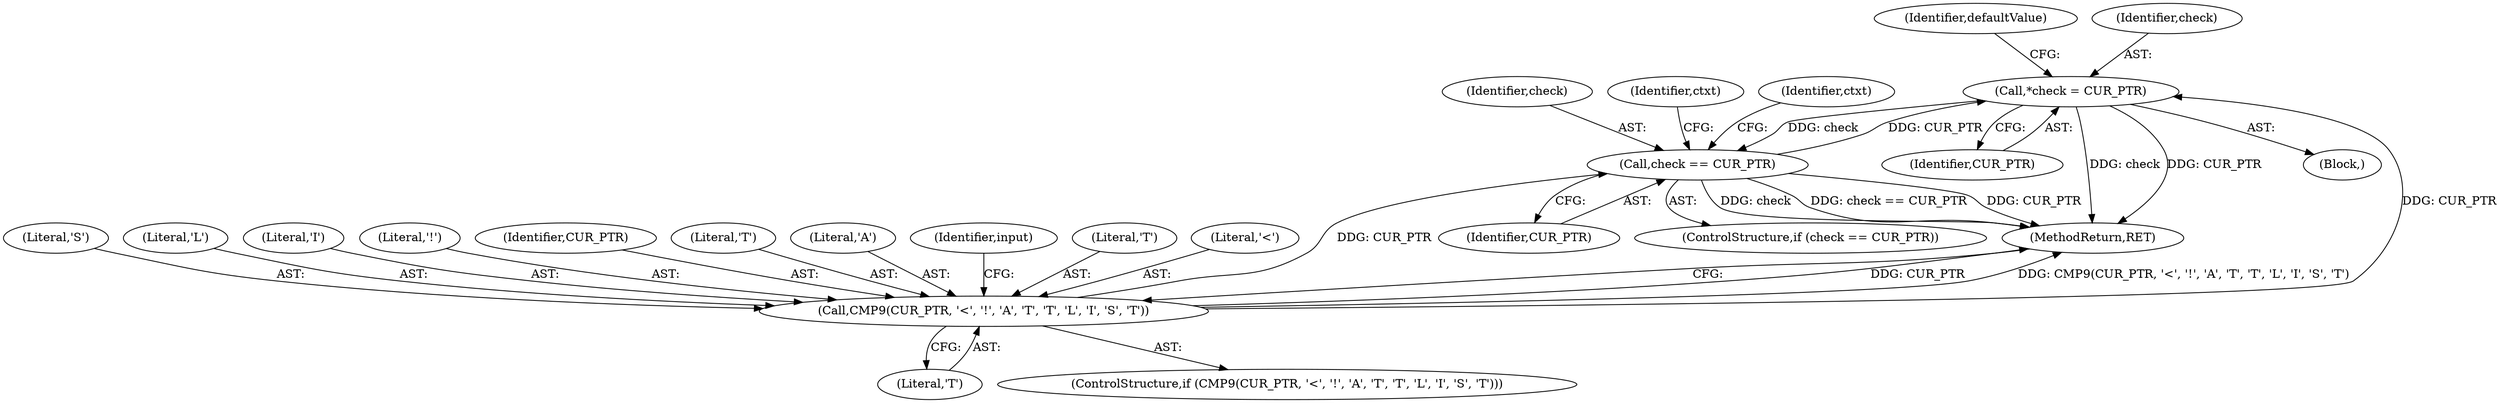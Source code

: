 digraph "0_Chrome_d0947db40187f4708c58e64cbd6013faf9eddeed_2@pointer" {
"1000159" [label="(Call,*check = CUR_PTR)"];
"1000107" [label="(Call,CMP9(CUR_PTR, '<', '!', 'A', 'T', 'T', 'L', 'I', 'S', 'T'))"];
"1000293" [label="(Call,check == CUR_PTR)"];
"1000159" [label="(Call,*check = CUR_PTR)"];
"1000116" [label="(Literal,'S')"];
"1000294" [label="(Identifier,check)"];
"1000161" [label="(Identifier,CUR_PTR)"];
"1000114" [label="(Literal,'L')"];
"1000295" [label="(Identifier,CUR_PTR)"];
"1000166" [label="(Identifier,defaultValue)"];
"1000115" [label="(Literal,'I')"];
"1000159" [label="(Call,*check = CUR_PTR)"];
"1000292" [label="(ControlStructure,if (check == CUR_PTR))"];
"1000110" [label="(Literal,'!')"];
"1000408" [label="(MethodReturn,RET)"];
"1000157" [label="(Block,)"];
"1000108" [label="(Identifier,CUR_PTR)"];
"1000117" [label="(Literal,'T')"];
"1000318" [label="(Identifier,ctxt)"];
"1000107" [label="(Call,CMP9(CUR_PTR, '<', '!', 'A', 'T', 'T', 'L', 'I', 'S', 'T'))"];
"1000106" [label="(ControlStructure,if (CMP9(CUR_PTR, '<', '!', 'A', 'T', 'T', 'L', 'I', 'S', 'T')))"];
"1000112" [label="(Literal,'T')"];
"1000111" [label="(Literal,'A')"];
"1000121" [label="(Identifier,input)"];
"1000298" [label="(Identifier,ctxt)"];
"1000113" [label="(Literal,'T')"];
"1000293" [label="(Call,check == CUR_PTR)"];
"1000109" [label="(Literal,'<')"];
"1000160" [label="(Identifier,check)"];
"1000159" -> "1000157"  [label="AST: "];
"1000159" -> "1000161"  [label="CFG: "];
"1000160" -> "1000159"  [label="AST: "];
"1000161" -> "1000159"  [label="AST: "];
"1000166" -> "1000159"  [label="CFG: "];
"1000159" -> "1000408"  [label="DDG: check"];
"1000159" -> "1000408"  [label="DDG: CUR_PTR"];
"1000107" -> "1000159"  [label="DDG: CUR_PTR"];
"1000293" -> "1000159"  [label="DDG: CUR_PTR"];
"1000159" -> "1000293"  [label="DDG: check"];
"1000107" -> "1000106"  [label="AST: "];
"1000107" -> "1000117"  [label="CFG: "];
"1000108" -> "1000107"  [label="AST: "];
"1000109" -> "1000107"  [label="AST: "];
"1000110" -> "1000107"  [label="AST: "];
"1000111" -> "1000107"  [label="AST: "];
"1000112" -> "1000107"  [label="AST: "];
"1000113" -> "1000107"  [label="AST: "];
"1000114" -> "1000107"  [label="AST: "];
"1000115" -> "1000107"  [label="AST: "];
"1000116" -> "1000107"  [label="AST: "];
"1000117" -> "1000107"  [label="AST: "];
"1000121" -> "1000107"  [label="CFG: "];
"1000408" -> "1000107"  [label="CFG: "];
"1000107" -> "1000408"  [label="DDG: CUR_PTR"];
"1000107" -> "1000408"  [label="DDG: CMP9(CUR_PTR, '<', '!', 'A', 'T', 'T', 'L', 'I', 'S', 'T')"];
"1000107" -> "1000293"  [label="DDG: CUR_PTR"];
"1000293" -> "1000292"  [label="AST: "];
"1000293" -> "1000295"  [label="CFG: "];
"1000294" -> "1000293"  [label="AST: "];
"1000295" -> "1000293"  [label="AST: "];
"1000298" -> "1000293"  [label="CFG: "];
"1000318" -> "1000293"  [label="CFG: "];
"1000293" -> "1000408"  [label="DDG: check"];
"1000293" -> "1000408"  [label="DDG: check == CUR_PTR"];
"1000293" -> "1000408"  [label="DDG: CUR_PTR"];
}
